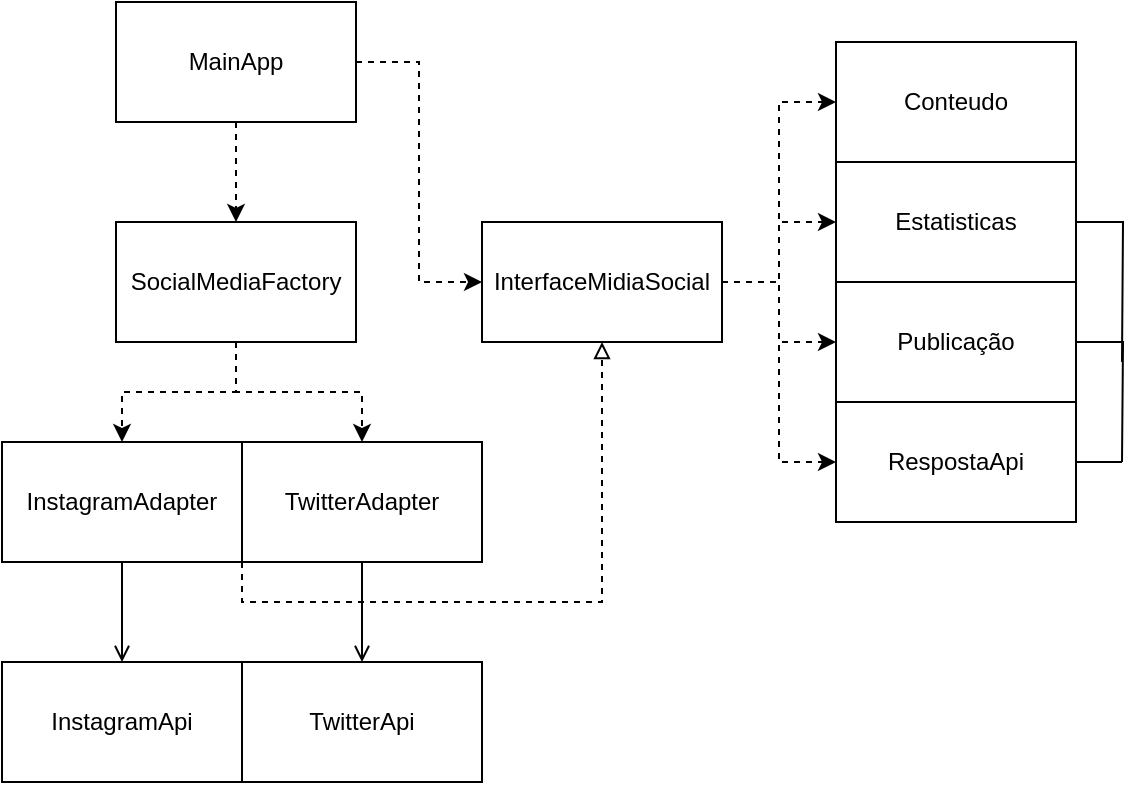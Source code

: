 <mxfile version="28.2.8">
  <diagram name="Página-1" id="lP2ZafSnqQoLuF3u9qEY">
    <mxGraphModel dx="1226" dy="675" grid="1" gridSize="10" guides="1" tooltips="1" connect="1" arrows="1" fold="1" page="1" pageScale="1" pageWidth="827" pageHeight="1169" math="0" shadow="0">
      <root>
        <mxCell id="0" />
        <mxCell id="1" parent="0" />
        <mxCell id="IwKtKkni_0pQ0qWfJJNX-11" style="edgeStyle=orthogonalEdgeStyle;rounded=0;orthogonalLoop=1;jettySize=auto;html=1;dashed=1;" edge="1" parent="1" source="IwKtKkni_0pQ0qWfJJNX-8" target="IwKtKkni_0pQ0qWfJJNX-9">
          <mxGeometry relative="1" as="geometry" />
        </mxCell>
        <mxCell id="IwKtKkni_0pQ0qWfJJNX-13" style="edgeStyle=orthogonalEdgeStyle;rounded=0;orthogonalLoop=1;jettySize=auto;html=1;entryX=0;entryY=0.5;entryDx=0;entryDy=0;dashed=1;" edge="1" parent="1" source="IwKtKkni_0pQ0qWfJJNX-8" target="IwKtKkni_0pQ0qWfJJNX-12">
          <mxGeometry relative="1" as="geometry" />
        </mxCell>
        <mxCell id="IwKtKkni_0pQ0qWfJJNX-8" value="MainApp" style="rounded=0;whiteSpace=wrap;html=1;" vertex="1" parent="1">
          <mxGeometry x="177" y="250" width="120" height="60" as="geometry" />
        </mxCell>
        <mxCell id="IwKtKkni_0pQ0qWfJJNX-16" style="edgeStyle=orthogonalEdgeStyle;rounded=0;orthogonalLoop=1;jettySize=auto;html=1;dashed=1;" edge="1" parent="1" source="IwKtKkni_0pQ0qWfJJNX-9" target="IwKtKkni_0pQ0qWfJJNX-14">
          <mxGeometry relative="1" as="geometry" />
        </mxCell>
        <mxCell id="IwKtKkni_0pQ0qWfJJNX-17" style="edgeStyle=orthogonalEdgeStyle;rounded=0;orthogonalLoop=1;jettySize=auto;html=1;entryX=0.5;entryY=0;entryDx=0;entryDy=0;dashed=1;" edge="1" parent="1" source="IwKtKkni_0pQ0qWfJJNX-9" target="IwKtKkni_0pQ0qWfJJNX-15">
          <mxGeometry relative="1" as="geometry" />
        </mxCell>
        <mxCell id="IwKtKkni_0pQ0qWfJJNX-9" value="SocialMediaFactory" style="rounded=0;whiteSpace=wrap;html=1;" vertex="1" parent="1">
          <mxGeometry x="177" y="360" width="120" height="60" as="geometry" />
        </mxCell>
        <mxCell id="IwKtKkni_0pQ0qWfJJNX-30" style="edgeStyle=orthogonalEdgeStyle;rounded=0;orthogonalLoop=1;jettySize=auto;html=1;entryX=0;entryY=0.5;entryDx=0;entryDy=0;dashed=1;" edge="1" parent="1" source="IwKtKkni_0pQ0qWfJJNX-12" target="IwKtKkni_0pQ0qWfJJNX-26">
          <mxGeometry relative="1" as="geometry" />
        </mxCell>
        <mxCell id="IwKtKkni_0pQ0qWfJJNX-31" style="edgeStyle=orthogonalEdgeStyle;rounded=0;orthogonalLoop=1;jettySize=auto;html=1;entryX=0;entryY=0.5;entryDx=0;entryDy=0;dashed=1;" edge="1" parent="1" source="IwKtKkni_0pQ0qWfJJNX-12" target="IwKtKkni_0pQ0qWfJJNX-25">
          <mxGeometry relative="1" as="geometry">
            <mxPoint x="530" y="360" as="targetPoint" />
          </mxGeometry>
        </mxCell>
        <mxCell id="IwKtKkni_0pQ0qWfJJNX-32" style="edgeStyle=orthogonalEdgeStyle;rounded=0;orthogonalLoop=1;jettySize=auto;html=1;entryX=0;entryY=0.5;entryDx=0;entryDy=0;dashed=1;" edge="1" parent="1" source="IwKtKkni_0pQ0qWfJJNX-12" target="IwKtKkni_0pQ0qWfJJNX-24">
          <mxGeometry relative="1" as="geometry" />
        </mxCell>
        <mxCell id="IwKtKkni_0pQ0qWfJJNX-33" style="edgeStyle=orthogonalEdgeStyle;rounded=0;orthogonalLoop=1;jettySize=auto;html=1;entryX=0;entryY=0.5;entryDx=0;entryDy=0;dashed=1;" edge="1" parent="1" source="IwKtKkni_0pQ0qWfJJNX-12" target="IwKtKkni_0pQ0qWfJJNX-28">
          <mxGeometry relative="1" as="geometry" />
        </mxCell>
        <mxCell id="IwKtKkni_0pQ0qWfJJNX-12" value="InterfaceMidiaSocial" style="rounded=0;whiteSpace=wrap;html=1;" vertex="1" parent="1">
          <mxGeometry x="360" y="360" width="120" height="60" as="geometry" />
        </mxCell>
        <mxCell id="IwKtKkni_0pQ0qWfJJNX-22" style="edgeStyle=orthogonalEdgeStyle;rounded=0;orthogonalLoop=1;jettySize=auto;html=1;entryX=0.5;entryY=0;entryDx=0;entryDy=0;endArrow=open;endFill=0;" edge="1" parent="1" source="IwKtKkni_0pQ0qWfJJNX-14" target="IwKtKkni_0pQ0qWfJJNX-21">
          <mxGeometry relative="1" as="geometry" />
        </mxCell>
        <mxCell id="IwKtKkni_0pQ0qWfJJNX-14" value="InstagramAdapter" style="rounded=0;whiteSpace=wrap;html=1;" vertex="1" parent="1">
          <mxGeometry x="120" y="470" width="120" height="60" as="geometry" />
        </mxCell>
        <mxCell id="IwKtKkni_0pQ0qWfJJNX-19" style="edgeStyle=orthogonalEdgeStyle;rounded=0;orthogonalLoop=1;jettySize=auto;html=1;exitX=0;exitY=1;exitDx=0;exitDy=0;entryX=0.5;entryY=1;entryDx=0;entryDy=0;endArrow=block;endFill=0;dashed=1;" edge="1" parent="1" source="IwKtKkni_0pQ0qWfJJNX-15" target="IwKtKkni_0pQ0qWfJJNX-12">
          <mxGeometry relative="1" as="geometry" />
        </mxCell>
        <mxCell id="IwKtKkni_0pQ0qWfJJNX-23" style="edgeStyle=orthogonalEdgeStyle;rounded=0;orthogonalLoop=1;jettySize=auto;html=1;entryX=0.5;entryY=0;entryDx=0;entryDy=0;endArrow=open;endFill=0;" edge="1" parent="1" source="IwKtKkni_0pQ0qWfJJNX-15" target="IwKtKkni_0pQ0qWfJJNX-20">
          <mxGeometry relative="1" as="geometry" />
        </mxCell>
        <mxCell id="IwKtKkni_0pQ0qWfJJNX-15" value="TwitterAdapter" style="rounded=0;whiteSpace=wrap;html=1;" vertex="1" parent="1">
          <mxGeometry x="240" y="470" width="120" height="60" as="geometry" />
        </mxCell>
        <mxCell id="IwKtKkni_0pQ0qWfJJNX-20" value="TwitterApi" style="rounded=0;whiteSpace=wrap;html=1;" vertex="1" parent="1">
          <mxGeometry x="240" y="580" width="120" height="60" as="geometry" />
        </mxCell>
        <mxCell id="IwKtKkni_0pQ0qWfJJNX-21" value="InstagramApi" style="rounded=0;whiteSpace=wrap;html=1;" vertex="1" parent="1">
          <mxGeometry x="120" y="580" width="120" height="60" as="geometry" />
        </mxCell>
        <mxCell id="IwKtKkni_0pQ0qWfJJNX-36" style="edgeStyle=orthogonalEdgeStyle;rounded=0;orthogonalLoop=1;jettySize=auto;html=1;endArrow=none;endFill=0;" edge="1" parent="1" source="IwKtKkni_0pQ0qWfJJNX-24">
          <mxGeometry relative="1" as="geometry">
            <mxPoint x="680" y="480" as="targetPoint" />
          </mxGeometry>
        </mxCell>
        <mxCell id="IwKtKkni_0pQ0qWfJJNX-24" value="Publicação" style="rounded=0;whiteSpace=wrap;html=1;" vertex="1" parent="1">
          <mxGeometry x="537" y="390" width="120" height="60" as="geometry" />
        </mxCell>
        <mxCell id="IwKtKkni_0pQ0qWfJJNX-35" style="edgeStyle=orthogonalEdgeStyle;rounded=0;orthogonalLoop=1;jettySize=auto;html=1;endArrow=none;endFill=0;" edge="1" parent="1" source="IwKtKkni_0pQ0qWfJJNX-25">
          <mxGeometry relative="1" as="geometry">
            <mxPoint x="680" y="430" as="targetPoint" />
          </mxGeometry>
        </mxCell>
        <mxCell id="IwKtKkni_0pQ0qWfJJNX-25" value="Estatisticas" style="rounded=0;whiteSpace=wrap;html=1;" vertex="1" parent="1">
          <mxGeometry x="537" y="330" width="120" height="60" as="geometry" />
        </mxCell>
        <mxCell id="IwKtKkni_0pQ0qWfJJNX-26" value="Conteudo" style="rounded=0;whiteSpace=wrap;html=1;" vertex="1" parent="1">
          <mxGeometry x="537" y="270" width="120" height="60" as="geometry" />
        </mxCell>
        <mxCell id="IwKtKkni_0pQ0qWfJJNX-37" style="edgeStyle=orthogonalEdgeStyle;rounded=0;orthogonalLoop=1;jettySize=auto;html=1;endArrow=none;endFill=0;" edge="1" parent="1" source="IwKtKkni_0pQ0qWfJJNX-28">
          <mxGeometry relative="1" as="geometry">
            <mxPoint x="680" y="480" as="targetPoint" />
          </mxGeometry>
        </mxCell>
        <mxCell id="IwKtKkni_0pQ0qWfJJNX-28" value="RespostaApi" style="rounded=0;whiteSpace=wrap;html=1;" vertex="1" parent="1">
          <mxGeometry x="537" y="450" width="120" height="60" as="geometry" />
        </mxCell>
      </root>
    </mxGraphModel>
  </diagram>
</mxfile>
